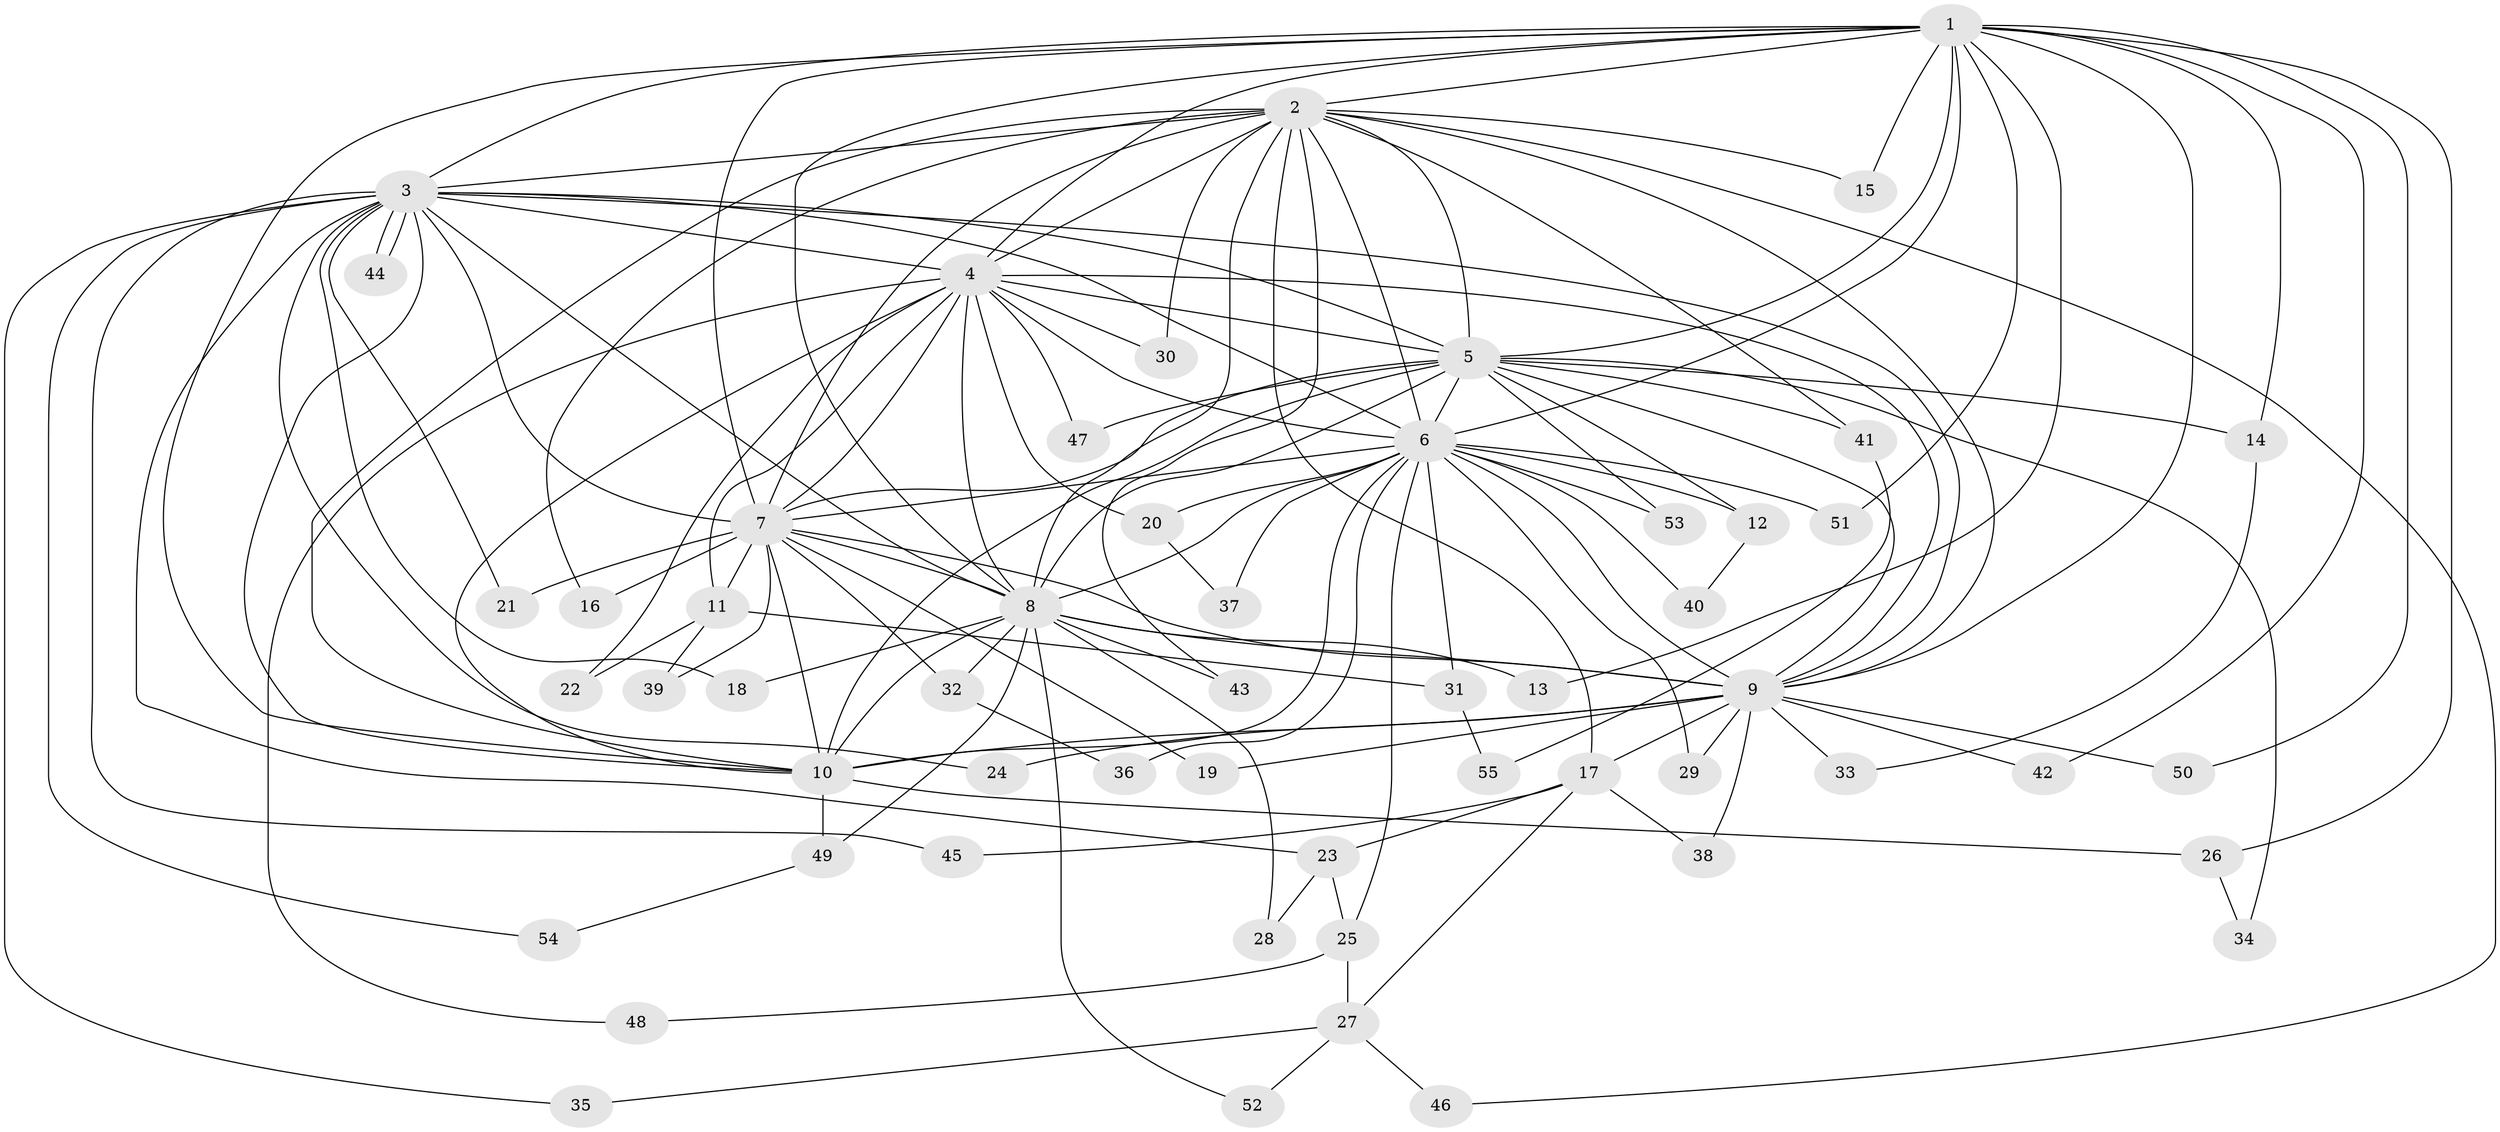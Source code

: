 // coarse degree distribution, {14: 0.07894736842105263, 15: 0.07894736842105263, 18: 0.02631578947368421, 13: 0.02631578947368421, 10: 0.02631578947368421, 4: 0.07894736842105263, 1: 0.02631578947368421, 2: 0.4473684210526316, 3: 0.15789473684210525, 6: 0.02631578947368421, 5: 0.02631578947368421}
// Generated by graph-tools (version 1.1) at 2025/17/03/04/25 18:17:27]
// undirected, 55 vertices, 135 edges
graph export_dot {
graph [start="1"]
  node [color=gray90,style=filled];
  1;
  2;
  3;
  4;
  5;
  6;
  7;
  8;
  9;
  10;
  11;
  12;
  13;
  14;
  15;
  16;
  17;
  18;
  19;
  20;
  21;
  22;
  23;
  24;
  25;
  26;
  27;
  28;
  29;
  30;
  31;
  32;
  33;
  34;
  35;
  36;
  37;
  38;
  39;
  40;
  41;
  42;
  43;
  44;
  45;
  46;
  47;
  48;
  49;
  50;
  51;
  52;
  53;
  54;
  55;
  1 -- 2;
  1 -- 3;
  1 -- 4;
  1 -- 5;
  1 -- 6;
  1 -- 7;
  1 -- 8;
  1 -- 9;
  1 -- 10;
  1 -- 13;
  1 -- 14;
  1 -- 15;
  1 -- 26;
  1 -- 42;
  1 -- 50;
  1 -- 51;
  2 -- 3;
  2 -- 4;
  2 -- 5;
  2 -- 6;
  2 -- 7;
  2 -- 8;
  2 -- 9;
  2 -- 10;
  2 -- 15;
  2 -- 16;
  2 -- 17;
  2 -- 30;
  2 -- 41;
  2 -- 43;
  2 -- 46;
  3 -- 4;
  3 -- 5;
  3 -- 6;
  3 -- 7;
  3 -- 8;
  3 -- 9;
  3 -- 10;
  3 -- 18;
  3 -- 21;
  3 -- 23;
  3 -- 24;
  3 -- 35;
  3 -- 44;
  3 -- 44;
  3 -- 45;
  3 -- 54;
  4 -- 5;
  4 -- 6;
  4 -- 7;
  4 -- 8;
  4 -- 9;
  4 -- 10;
  4 -- 11;
  4 -- 20;
  4 -- 22;
  4 -- 30;
  4 -- 47;
  4 -- 48;
  5 -- 6;
  5 -- 7;
  5 -- 8;
  5 -- 9;
  5 -- 10;
  5 -- 12;
  5 -- 14;
  5 -- 34;
  5 -- 41;
  5 -- 47;
  5 -- 53;
  6 -- 7;
  6 -- 8;
  6 -- 9;
  6 -- 10;
  6 -- 12;
  6 -- 20;
  6 -- 25;
  6 -- 29;
  6 -- 31;
  6 -- 36;
  6 -- 37;
  6 -- 40;
  6 -- 51;
  6 -- 53;
  7 -- 8;
  7 -- 9;
  7 -- 10;
  7 -- 11;
  7 -- 16;
  7 -- 19;
  7 -- 21;
  7 -- 32;
  7 -- 39;
  8 -- 9;
  8 -- 10;
  8 -- 13;
  8 -- 18;
  8 -- 28;
  8 -- 32;
  8 -- 43;
  8 -- 49;
  8 -- 52;
  9 -- 10;
  9 -- 17;
  9 -- 19;
  9 -- 24;
  9 -- 29;
  9 -- 33;
  9 -- 38;
  9 -- 42;
  9 -- 50;
  10 -- 26;
  10 -- 49;
  11 -- 22;
  11 -- 31;
  11 -- 39;
  12 -- 40;
  14 -- 33;
  17 -- 23;
  17 -- 27;
  17 -- 38;
  17 -- 45;
  20 -- 37;
  23 -- 25;
  23 -- 28;
  25 -- 27;
  25 -- 48;
  26 -- 34;
  27 -- 35;
  27 -- 46;
  27 -- 52;
  31 -- 55;
  32 -- 36;
  41 -- 55;
  49 -- 54;
}
